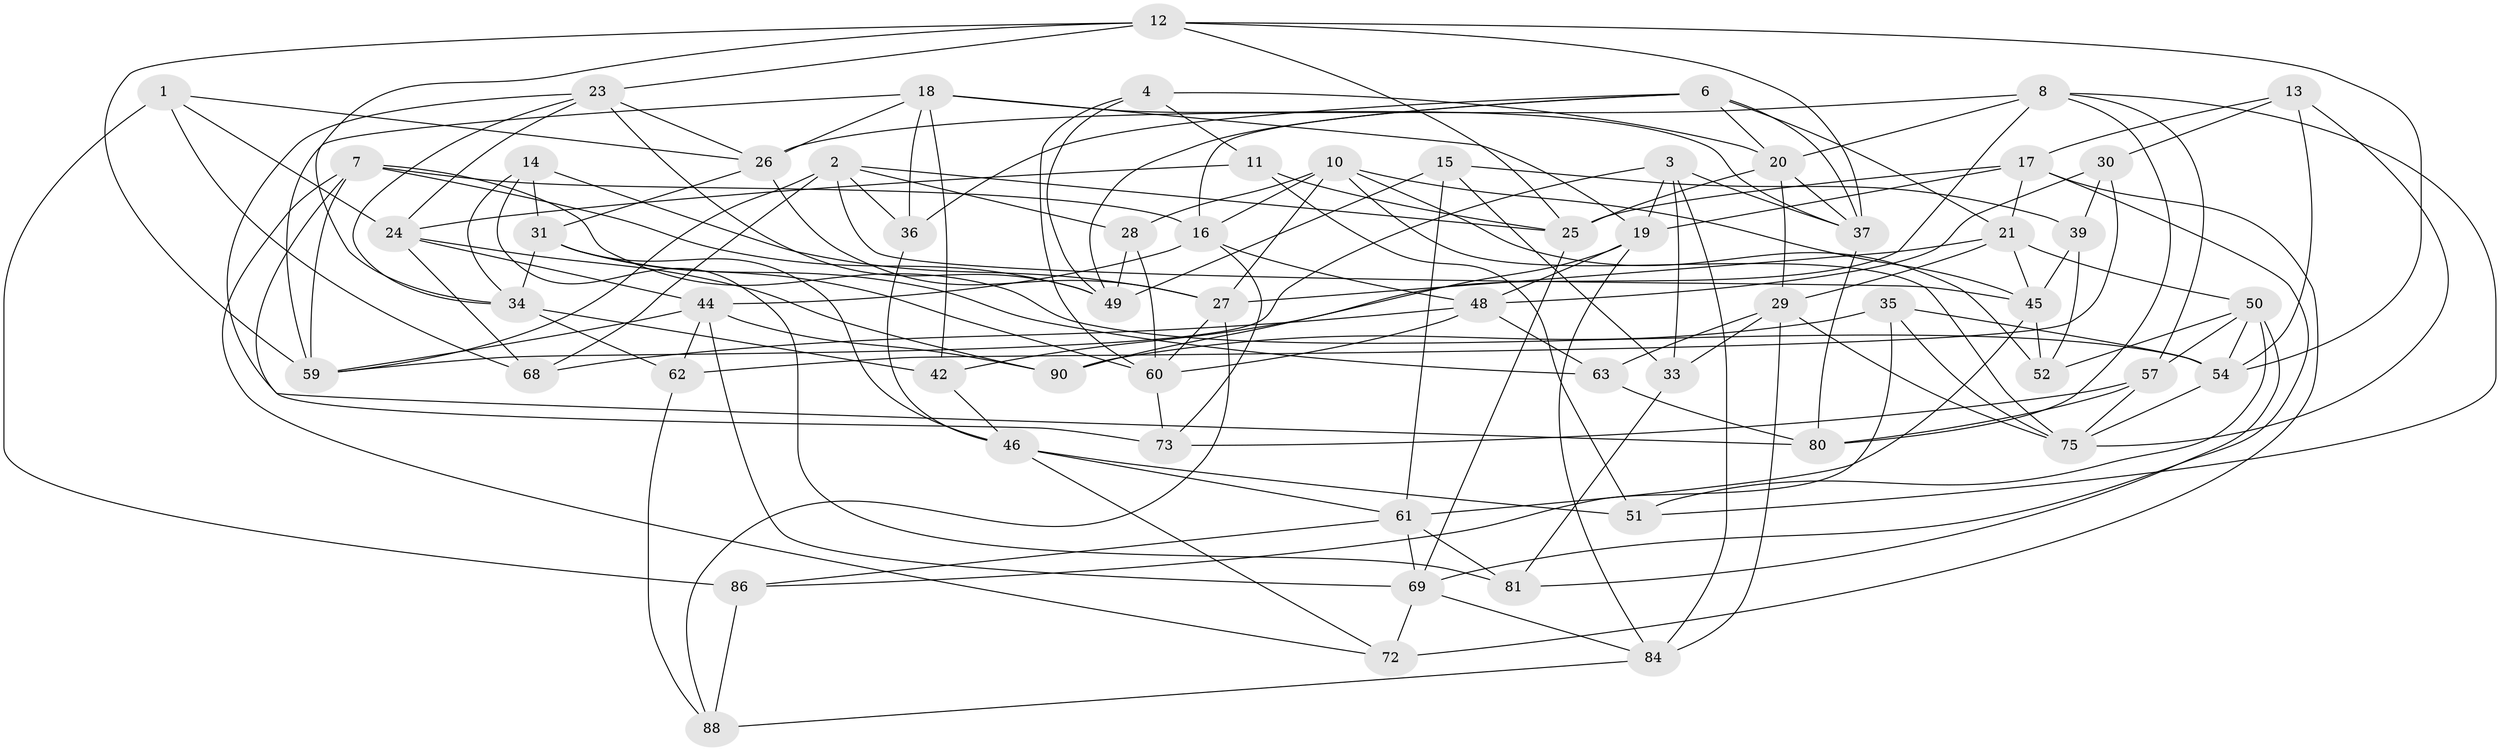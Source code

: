 // original degree distribution, {4: 1.0}
// Generated by graph-tools (version 1.1) at 2025/11/02/27/25 16:11:43]
// undirected, 61 vertices, 157 edges
graph export_dot {
graph [start="1"]
  node [color=gray90,style=filled];
  1;
  2 [super="+5"];
  3 [super="+53"];
  4;
  6 [super="+9"];
  7 [super="+38"];
  8 [super="+67"];
  10 [super="+89"];
  11;
  12 [super="+40"];
  13;
  14;
  15;
  16 [super="+47"];
  17 [super="+96"];
  18 [super="+93"];
  19 [super="+58"];
  20 [super="+32"];
  21 [super="+22"];
  23 [super="+98"];
  24 [super="+43"];
  25 [super="+55"];
  26 [super="+66"];
  27 [super="+95"];
  28;
  29 [super="+41"];
  30;
  31 [super="+77"];
  33;
  34 [super="+74"];
  35;
  36;
  37 [super="+91"];
  39;
  42;
  44 [super="+78"];
  45 [super="+56"];
  46 [super="+64"];
  48 [super="+97"];
  49 [super="+85"];
  50 [super="+83"];
  51;
  52;
  54 [super="+65"];
  57 [super="+70"];
  59 [super="+79"];
  60 [super="+71"];
  61 [super="+82"];
  62;
  63;
  68;
  69 [super="+76"];
  72;
  73;
  75 [super="+92"];
  80 [super="+94"];
  81;
  84 [super="+87"];
  86;
  88;
  90;
  1 -- 86;
  1 -- 68;
  1 -- 24;
  1 -- 26;
  2 -- 28;
  2 -- 25;
  2 -- 36;
  2 -- 59;
  2 -- 68;
  2 -- 45;
  3 -- 84 [weight=2];
  3 -- 33;
  3 -- 19;
  3 -- 59;
  3 -- 37;
  4 -- 20;
  4 -- 11;
  4 -- 49;
  4 -- 60;
  6 -- 21;
  6 -- 16;
  6 -- 49;
  6 -- 20;
  6 -- 37;
  6 -- 36;
  7 -- 49;
  7 -- 54;
  7 -- 72;
  7 -- 73;
  7 -- 59;
  7 -- 16;
  8 -- 42;
  8 -- 51;
  8 -- 80;
  8 -- 26;
  8 -- 20;
  8 -- 57;
  10 -- 28;
  10 -- 16;
  10 -- 27;
  10 -- 75;
  10 -- 52;
  10 -- 45;
  11 -- 51;
  11 -- 25;
  11 -- 24;
  12 -- 23;
  12 -- 34;
  12 -- 25;
  12 -- 37;
  12 -- 54;
  12 -- 59;
  13 -- 54;
  13 -- 30;
  13 -- 75;
  13 -- 17;
  14 -- 81;
  14 -- 27;
  14 -- 34;
  14 -- 31;
  15 -- 33;
  15 -- 49;
  15 -- 39;
  15 -- 61;
  16 -- 73;
  16 -- 44;
  16 -- 48;
  17 -- 21;
  17 -- 72;
  17 -- 25;
  17 -- 19;
  17 -- 69;
  18 -- 37;
  18 -- 36;
  18 -- 26;
  18 -- 59;
  18 -- 42;
  18 -- 19;
  19 -- 90;
  19 -- 48;
  19 -- 84;
  20 -- 25;
  20 -- 29;
  20 -- 37;
  21 -- 45;
  21 -- 29;
  21 -- 27;
  21 -- 50;
  23 -- 34;
  23 -- 49;
  23 -- 24;
  23 -- 26;
  23 -- 80;
  24 -- 44;
  24 -- 90;
  24 -- 68;
  25 -- 69;
  26 -- 31;
  26 -- 27;
  27 -- 88;
  27 -- 60;
  28 -- 49;
  28 -- 60;
  29 -- 33;
  29 -- 84;
  29 -- 63;
  29 -- 75;
  30 -- 39;
  30 -- 62;
  30 -- 48;
  31 -- 63;
  31 -- 46;
  31 -- 60;
  31 -- 34;
  33 -- 81;
  34 -- 42;
  34 -- 62;
  35 -- 90;
  35 -- 75;
  35 -- 86;
  35 -- 54;
  36 -- 46;
  37 -- 80;
  39 -- 52;
  39 -- 45;
  42 -- 46;
  44 -- 90;
  44 -- 69;
  44 -- 62;
  44 -- 59;
  45 -- 61;
  45 -- 52;
  46 -- 72;
  46 -- 51;
  46 -- 61;
  48 -- 63;
  48 -- 60;
  48 -- 68;
  50 -- 51;
  50 -- 52;
  50 -- 54;
  50 -- 81;
  50 -- 57;
  54 -- 75;
  57 -- 75;
  57 -- 80 [weight=2];
  57 -- 73;
  60 -- 73;
  61 -- 81;
  61 -- 86;
  61 -- 69;
  62 -- 88;
  63 -- 80;
  69 -- 84;
  69 -- 72;
  84 -- 88;
  86 -- 88;
}
